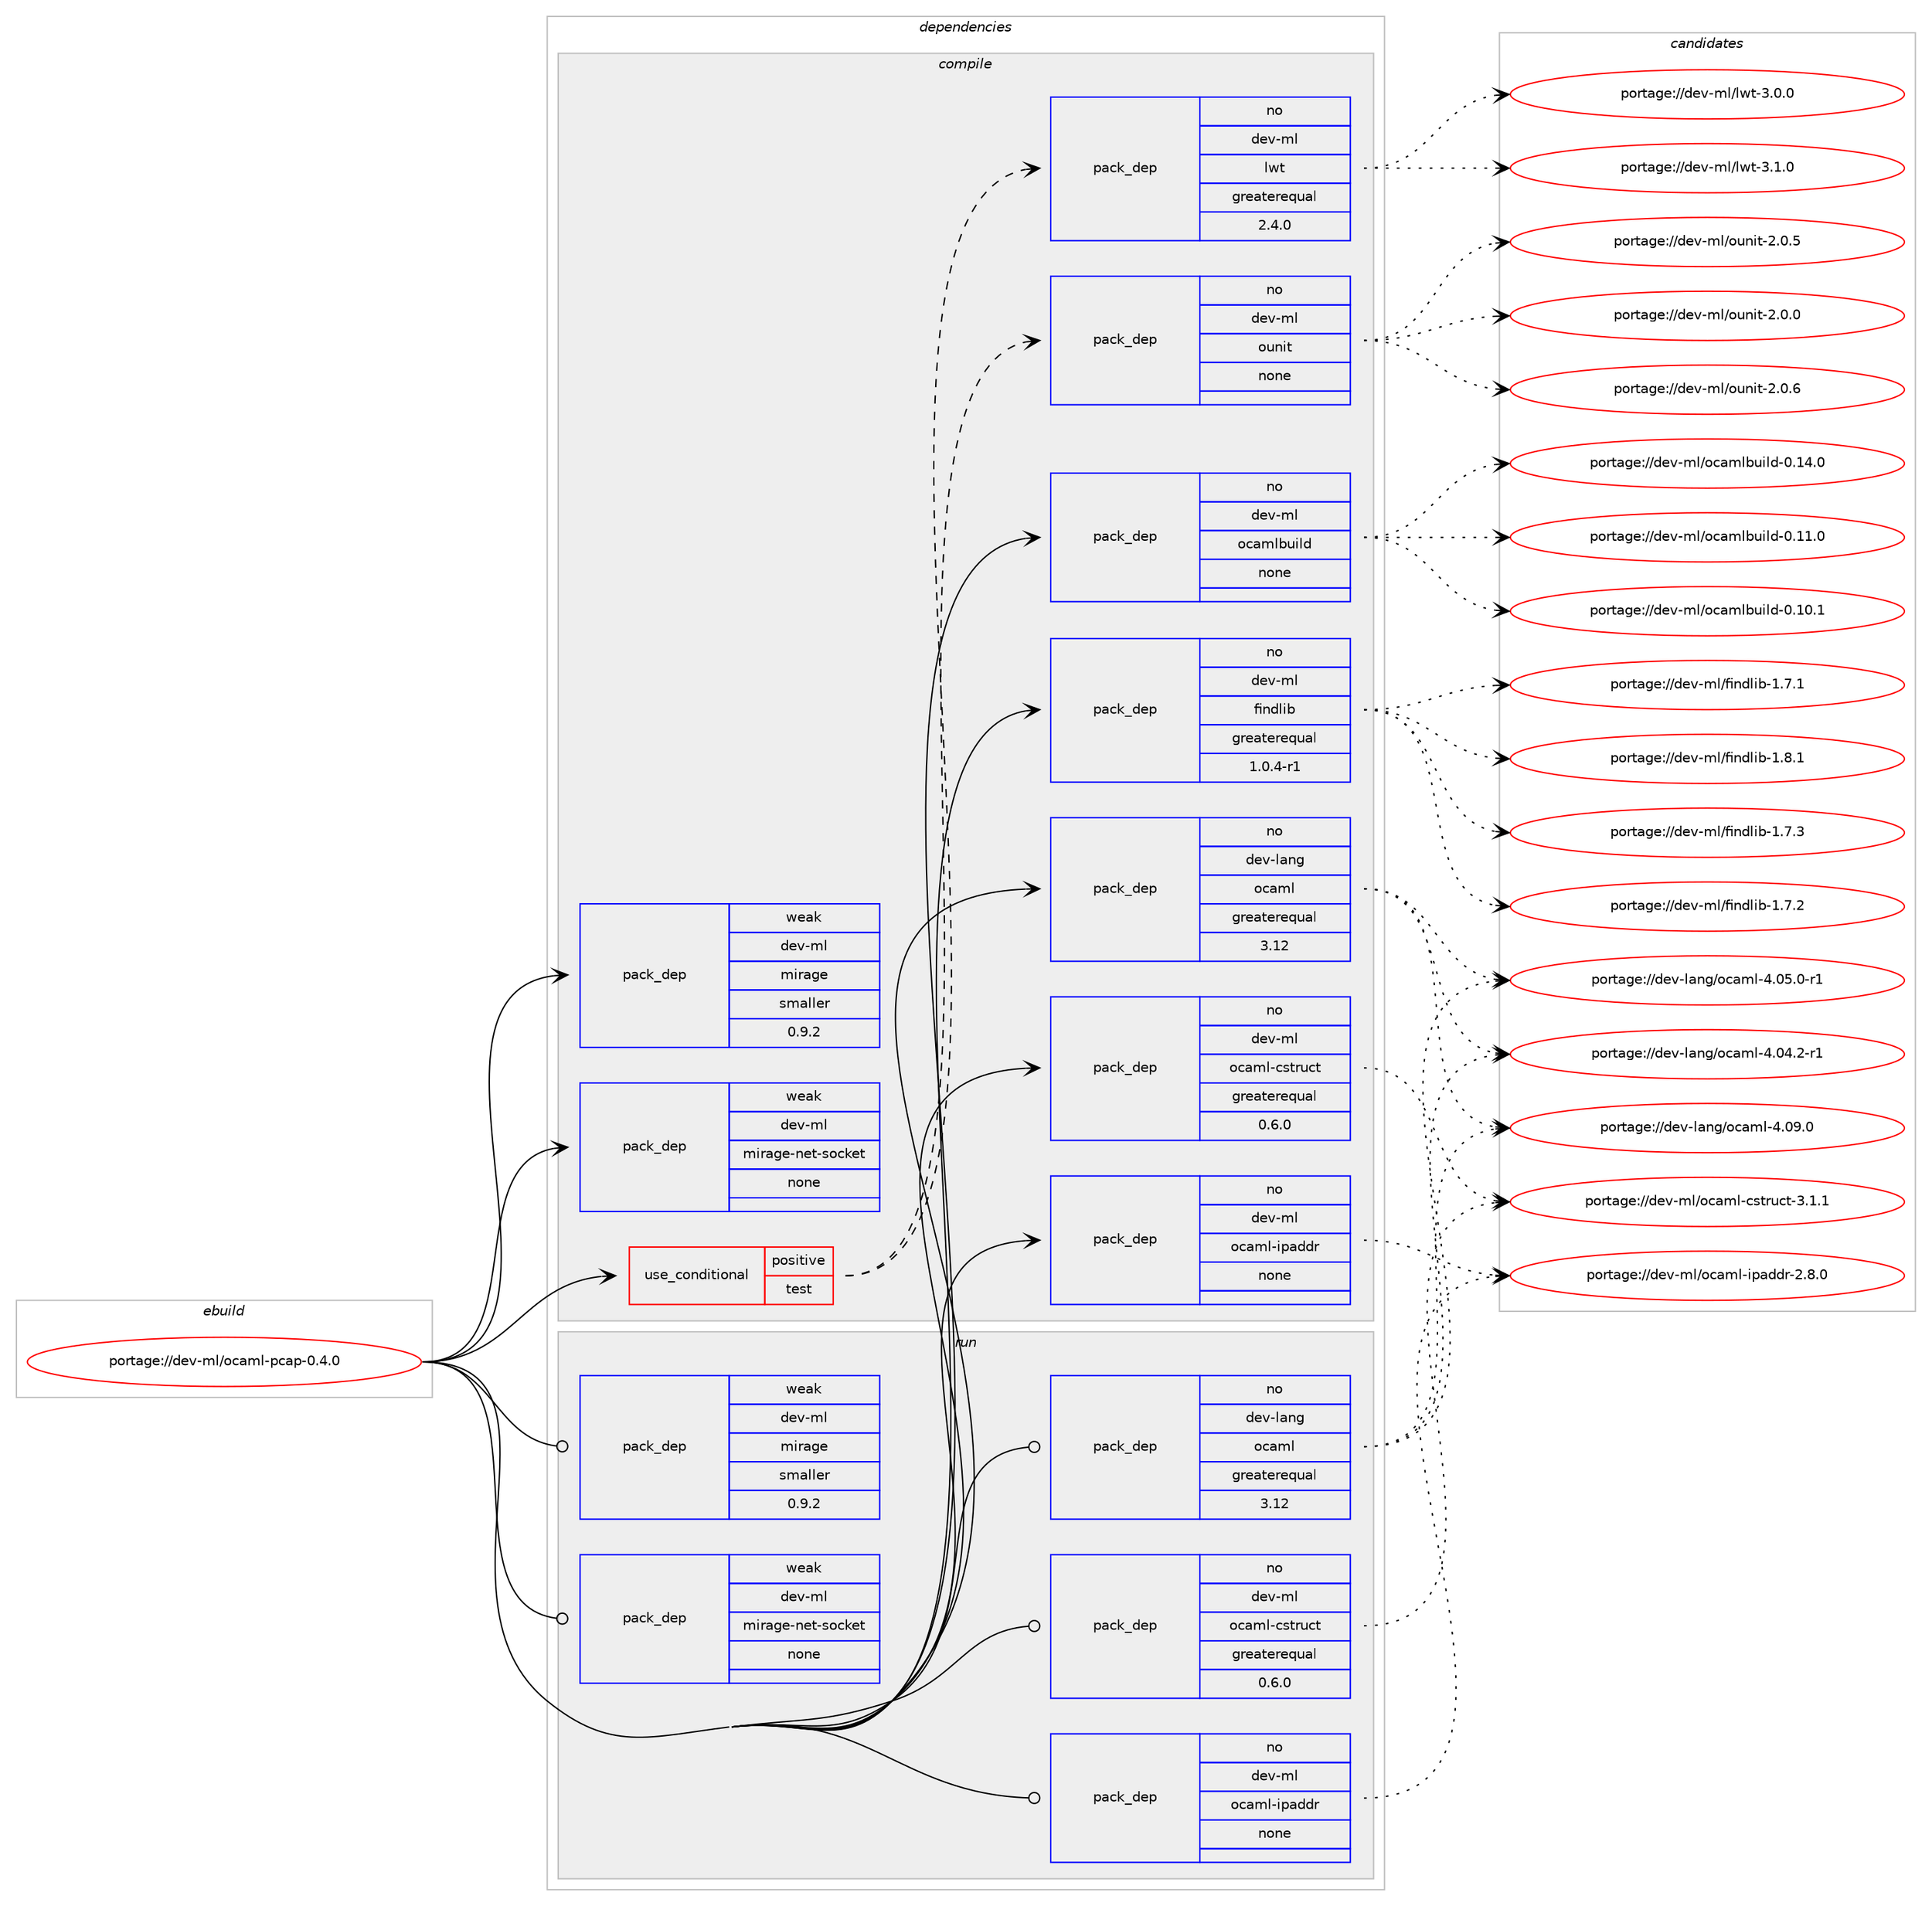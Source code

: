 digraph prolog {

# *************
# Graph options
# *************

newrank=true;
concentrate=true;
compound=true;
graph [rankdir=LR,fontname=Helvetica,fontsize=10,ranksep=1.5];#, ranksep=2.5, nodesep=0.2];
edge  [arrowhead=vee];
node  [fontname=Helvetica,fontsize=10];

# **********
# The ebuild
# **********

subgraph cluster_leftcol {
color=gray;
label=<<i>ebuild</i>>;
id [label="portage://dev-ml/ocaml-pcap-0.4.0", color=red, width=4, href="../dev-ml/ocaml-pcap-0.4.0.svg"];
}

# ****************
# The dependencies
# ****************

subgraph cluster_midcol {
color=gray;
label=<<i>dependencies</i>>;
subgraph cluster_compile {
fillcolor="#eeeeee";
style=filled;
label=<<i>compile</i>>;
subgraph cond122868 {
dependency502604 [label=<<TABLE BORDER="0" CELLBORDER="1" CELLSPACING="0" CELLPADDING="4"><TR><TD ROWSPAN="3" CELLPADDING="10">use_conditional</TD></TR><TR><TD>positive</TD></TR><TR><TD>test</TD></TR></TABLE>>, shape=none, color=red];
subgraph pack374626 {
dependency502605 [label=<<TABLE BORDER="0" CELLBORDER="1" CELLSPACING="0" CELLPADDING="4" WIDTH="220"><TR><TD ROWSPAN="6" CELLPADDING="30">pack_dep</TD></TR><TR><TD WIDTH="110">no</TD></TR><TR><TD>dev-ml</TD></TR><TR><TD>ounit</TD></TR><TR><TD>none</TD></TR><TR><TD></TD></TR></TABLE>>, shape=none, color=blue];
}
dependency502604:e -> dependency502605:w [weight=20,style="dashed",arrowhead="vee"];
subgraph pack374627 {
dependency502606 [label=<<TABLE BORDER="0" CELLBORDER="1" CELLSPACING="0" CELLPADDING="4" WIDTH="220"><TR><TD ROWSPAN="6" CELLPADDING="30">pack_dep</TD></TR><TR><TD WIDTH="110">no</TD></TR><TR><TD>dev-ml</TD></TR><TR><TD>lwt</TD></TR><TR><TD>greaterequal</TD></TR><TR><TD>2.4.0</TD></TR></TABLE>>, shape=none, color=blue];
}
dependency502604:e -> dependency502606:w [weight=20,style="dashed",arrowhead="vee"];
}
id:e -> dependency502604:w [weight=20,style="solid",arrowhead="vee"];
subgraph pack374628 {
dependency502607 [label=<<TABLE BORDER="0" CELLBORDER="1" CELLSPACING="0" CELLPADDING="4" WIDTH="220"><TR><TD ROWSPAN="6" CELLPADDING="30">pack_dep</TD></TR><TR><TD WIDTH="110">no</TD></TR><TR><TD>dev-lang</TD></TR><TR><TD>ocaml</TD></TR><TR><TD>greaterequal</TD></TR><TR><TD>3.12</TD></TR></TABLE>>, shape=none, color=blue];
}
id:e -> dependency502607:w [weight=20,style="solid",arrowhead="vee"];
subgraph pack374629 {
dependency502608 [label=<<TABLE BORDER="0" CELLBORDER="1" CELLSPACING="0" CELLPADDING="4" WIDTH="220"><TR><TD ROWSPAN="6" CELLPADDING="30">pack_dep</TD></TR><TR><TD WIDTH="110">no</TD></TR><TR><TD>dev-ml</TD></TR><TR><TD>findlib</TD></TR><TR><TD>greaterequal</TD></TR><TR><TD>1.0.4-r1</TD></TR></TABLE>>, shape=none, color=blue];
}
id:e -> dependency502608:w [weight=20,style="solid",arrowhead="vee"];
subgraph pack374630 {
dependency502609 [label=<<TABLE BORDER="0" CELLBORDER="1" CELLSPACING="0" CELLPADDING="4" WIDTH="220"><TR><TD ROWSPAN="6" CELLPADDING="30">pack_dep</TD></TR><TR><TD WIDTH="110">no</TD></TR><TR><TD>dev-ml</TD></TR><TR><TD>ocaml-cstruct</TD></TR><TR><TD>greaterequal</TD></TR><TR><TD>0.6.0</TD></TR></TABLE>>, shape=none, color=blue];
}
id:e -> dependency502609:w [weight=20,style="solid",arrowhead="vee"];
subgraph pack374631 {
dependency502610 [label=<<TABLE BORDER="0" CELLBORDER="1" CELLSPACING="0" CELLPADDING="4" WIDTH="220"><TR><TD ROWSPAN="6" CELLPADDING="30">pack_dep</TD></TR><TR><TD WIDTH="110">no</TD></TR><TR><TD>dev-ml</TD></TR><TR><TD>ocaml-ipaddr</TD></TR><TR><TD>none</TD></TR><TR><TD></TD></TR></TABLE>>, shape=none, color=blue];
}
id:e -> dependency502610:w [weight=20,style="solid",arrowhead="vee"];
subgraph pack374632 {
dependency502611 [label=<<TABLE BORDER="0" CELLBORDER="1" CELLSPACING="0" CELLPADDING="4" WIDTH="220"><TR><TD ROWSPAN="6" CELLPADDING="30">pack_dep</TD></TR><TR><TD WIDTH="110">no</TD></TR><TR><TD>dev-ml</TD></TR><TR><TD>ocamlbuild</TD></TR><TR><TD>none</TD></TR><TR><TD></TD></TR></TABLE>>, shape=none, color=blue];
}
id:e -> dependency502611:w [weight=20,style="solid",arrowhead="vee"];
subgraph pack374633 {
dependency502612 [label=<<TABLE BORDER="0" CELLBORDER="1" CELLSPACING="0" CELLPADDING="4" WIDTH="220"><TR><TD ROWSPAN="6" CELLPADDING="30">pack_dep</TD></TR><TR><TD WIDTH="110">weak</TD></TR><TR><TD>dev-ml</TD></TR><TR><TD>mirage</TD></TR><TR><TD>smaller</TD></TR><TR><TD>0.9.2</TD></TR></TABLE>>, shape=none, color=blue];
}
id:e -> dependency502612:w [weight=20,style="solid",arrowhead="vee"];
subgraph pack374634 {
dependency502613 [label=<<TABLE BORDER="0" CELLBORDER="1" CELLSPACING="0" CELLPADDING="4" WIDTH="220"><TR><TD ROWSPAN="6" CELLPADDING="30">pack_dep</TD></TR><TR><TD WIDTH="110">weak</TD></TR><TR><TD>dev-ml</TD></TR><TR><TD>mirage-net-socket</TD></TR><TR><TD>none</TD></TR><TR><TD></TD></TR></TABLE>>, shape=none, color=blue];
}
id:e -> dependency502613:w [weight=20,style="solid",arrowhead="vee"];
}
subgraph cluster_compileandrun {
fillcolor="#eeeeee";
style=filled;
label=<<i>compile and run</i>>;
}
subgraph cluster_run {
fillcolor="#eeeeee";
style=filled;
label=<<i>run</i>>;
subgraph pack374635 {
dependency502614 [label=<<TABLE BORDER="0" CELLBORDER="1" CELLSPACING="0" CELLPADDING="4" WIDTH="220"><TR><TD ROWSPAN="6" CELLPADDING="30">pack_dep</TD></TR><TR><TD WIDTH="110">no</TD></TR><TR><TD>dev-lang</TD></TR><TR><TD>ocaml</TD></TR><TR><TD>greaterequal</TD></TR><TR><TD>3.12</TD></TR></TABLE>>, shape=none, color=blue];
}
id:e -> dependency502614:w [weight=20,style="solid",arrowhead="odot"];
subgraph pack374636 {
dependency502615 [label=<<TABLE BORDER="0" CELLBORDER="1" CELLSPACING="0" CELLPADDING="4" WIDTH="220"><TR><TD ROWSPAN="6" CELLPADDING="30">pack_dep</TD></TR><TR><TD WIDTH="110">no</TD></TR><TR><TD>dev-ml</TD></TR><TR><TD>ocaml-cstruct</TD></TR><TR><TD>greaterequal</TD></TR><TR><TD>0.6.0</TD></TR></TABLE>>, shape=none, color=blue];
}
id:e -> dependency502615:w [weight=20,style="solid",arrowhead="odot"];
subgraph pack374637 {
dependency502616 [label=<<TABLE BORDER="0" CELLBORDER="1" CELLSPACING="0" CELLPADDING="4" WIDTH="220"><TR><TD ROWSPAN="6" CELLPADDING="30">pack_dep</TD></TR><TR><TD WIDTH="110">no</TD></TR><TR><TD>dev-ml</TD></TR><TR><TD>ocaml-ipaddr</TD></TR><TR><TD>none</TD></TR><TR><TD></TD></TR></TABLE>>, shape=none, color=blue];
}
id:e -> dependency502616:w [weight=20,style="solid",arrowhead="odot"];
subgraph pack374638 {
dependency502617 [label=<<TABLE BORDER="0" CELLBORDER="1" CELLSPACING="0" CELLPADDING="4" WIDTH="220"><TR><TD ROWSPAN="6" CELLPADDING="30">pack_dep</TD></TR><TR><TD WIDTH="110">weak</TD></TR><TR><TD>dev-ml</TD></TR><TR><TD>mirage</TD></TR><TR><TD>smaller</TD></TR><TR><TD>0.9.2</TD></TR></TABLE>>, shape=none, color=blue];
}
id:e -> dependency502617:w [weight=20,style="solid",arrowhead="odot"];
subgraph pack374639 {
dependency502618 [label=<<TABLE BORDER="0" CELLBORDER="1" CELLSPACING="0" CELLPADDING="4" WIDTH="220"><TR><TD ROWSPAN="6" CELLPADDING="30">pack_dep</TD></TR><TR><TD WIDTH="110">weak</TD></TR><TR><TD>dev-ml</TD></TR><TR><TD>mirage-net-socket</TD></TR><TR><TD>none</TD></TR><TR><TD></TD></TR></TABLE>>, shape=none, color=blue];
}
id:e -> dependency502618:w [weight=20,style="solid",arrowhead="odot"];
}
}

# **************
# The candidates
# **************

subgraph cluster_choices {
rank=same;
color=gray;
label=<<i>candidates</i>>;

subgraph choice374626 {
color=black;
nodesep=1;
choice1001011184510910847111117110105116455046484654 [label="portage://dev-ml/ounit-2.0.6", color=red, width=4,href="../dev-ml/ounit-2.0.6.svg"];
choice1001011184510910847111117110105116455046484653 [label="portage://dev-ml/ounit-2.0.5", color=red, width=4,href="../dev-ml/ounit-2.0.5.svg"];
choice1001011184510910847111117110105116455046484648 [label="portage://dev-ml/ounit-2.0.0", color=red, width=4,href="../dev-ml/ounit-2.0.0.svg"];
dependency502605:e -> choice1001011184510910847111117110105116455046484654:w [style=dotted,weight="100"];
dependency502605:e -> choice1001011184510910847111117110105116455046484653:w [style=dotted,weight="100"];
dependency502605:e -> choice1001011184510910847111117110105116455046484648:w [style=dotted,weight="100"];
}
subgraph choice374627 {
color=black;
nodesep=1;
choice1001011184510910847108119116455146494648 [label="portage://dev-ml/lwt-3.1.0", color=red, width=4,href="../dev-ml/lwt-3.1.0.svg"];
choice1001011184510910847108119116455146484648 [label="portage://dev-ml/lwt-3.0.0", color=red, width=4,href="../dev-ml/lwt-3.0.0.svg"];
dependency502606:e -> choice1001011184510910847108119116455146494648:w [style=dotted,weight="100"];
dependency502606:e -> choice1001011184510910847108119116455146484648:w [style=dotted,weight="100"];
}
subgraph choice374628 {
color=black;
nodesep=1;
choice100101118451089711010347111999710910845524648574648 [label="portage://dev-lang/ocaml-4.09.0", color=red, width=4,href="../dev-lang/ocaml-4.09.0.svg"];
choice1001011184510897110103471119997109108455246485346484511449 [label="portage://dev-lang/ocaml-4.05.0-r1", color=red, width=4,href="../dev-lang/ocaml-4.05.0-r1.svg"];
choice1001011184510897110103471119997109108455246485246504511449 [label="portage://dev-lang/ocaml-4.04.2-r1", color=red, width=4,href="../dev-lang/ocaml-4.04.2-r1.svg"];
dependency502607:e -> choice100101118451089711010347111999710910845524648574648:w [style=dotted,weight="100"];
dependency502607:e -> choice1001011184510897110103471119997109108455246485346484511449:w [style=dotted,weight="100"];
dependency502607:e -> choice1001011184510897110103471119997109108455246485246504511449:w [style=dotted,weight="100"];
}
subgraph choice374629 {
color=black;
nodesep=1;
choice100101118451091084710210511010010810598454946564649 [label="portage://dev-ml/findlib-1.8.1", color=red, width=4,href="../dev-ml/findlib-1.8.1.svg"];
choice100101118451091084710210511010010810598454946554651 [label="portage://dev-ml/findlib-1.7.3", color=red, width=4,href="../dev-ml/findlib-1.7.3.svg"];
choice100101118451091084710210511010010810598454946554650 [label="portage://dev-ml/findlib-1.7.2", color=red, width=4,href="../dev-ml/findlib-1.7.2.svg"];
choice100101118451091084710210511010010810598454946554649 [label="portage://dev-ml/findlib-1.7.1", color=red, width=4,href="../dev-ml/findlib-1.7.1.svg"];
dependency502608:e -> choice100101118451091084710210511010010810598454946564649:w [style=dotted,weight="100"];
dependency502608:e -> choice100101118451091084710210511010010810598454946554651:w [style=dotted,weight="100"];
dependency502608:e -> choice100101118451091084710210511010010810598454946554650:w [style=dotted,weight="100"];
dependency502608:e -> choice100101118451091084710210511010010810598454946554649:w [style=dotted,weight="100"];
}
subgraph choice374630 {
color=black;
nodesep=1;
choice10010111845109108471119997109108459911511611411799116455146494649 [label="portage://dev-ml/ocaml-cstruct-3.1.1", color=red, width=4,href="../dev-ml/ocaml-cstruct-3.1.1.svg"];
dependency502609:e -> choice10010111845109108471119997109108459911511611411799116455146494649:w [style=dotted,weight="100"];
}
subgraph choice374631 {
color=black;
nodesep=1;
choice100101118451091084711199971091084510511297100100114455046564648 [label="portage://dev-ml/ocaml-ipaddr-2.8.0", color=red, width=4,href="../dev-ml/ocaml-ipaddr-2.8.0.svg"];
dependency502610:e -> choice100101118451091084711199971091084510511297100100114455046564648:w [style=dotted,weight="100"];
}
subgraph choice374632 {
color=black;
nodesep=1;
choice100101118451091084711199971091089811710510810045484649524648 [label="portage://dev-ml/ocamlbuild-0.14.0", color=red, width=4,href="../dev-ml/ocamlbuild-0.14.0.svg"];
choice100101118451091084711199971091089811710510810045484649494648 [label="portage://dev-ml/ocamlbuild-0.11.0", color=red, width=4,href="../dev-ml/ocamlbuild-0.11.0.svg"];
choice100101118451091084711199971091089811710510810045484649484649 [label="portage://dev-ml/ocamlbuild-0.10.1", color=red, width=4,href="../dev-ml/ocamlbuild-0.10.1.svg"];
dependency502611:e -> choice100101118451091084711199971091089811710510810045484649524648:w [style=dotted,weight="100"];
dependency502611:e -> choice100101118451091084711199971091089811710510810045484649494648:w [style=dotted,weight="100"];
dependency502611:e -> choice100101118451091084711199971091089811710510810045484649484649:w [style=dotted,weight="100"];
}
subgraph choice374633 {
color=black;
nodesep=1;
}
subgraph choice374634 {
color=black;
nodesep=1;
}
subgraph choice374635 {
color=black;
nodesep=1;
choice100101118451089711010347111999710910845524648574648 [label="portage://dev-lang/ocaml-4.09.0", color=red, width=4,href="../dev-lang/ocaml-4.09.0.svg"];
choice1001011184510897110103471119997109108455246485346484511449 [label="portage://dev-lang/ocaml-4.05.0-r1", color=red, width=4,href="../dev-lang/ocaml-4.05.0-r1.svg"];
choice1001011184510897110103471119997109108455246485246504511449 [label="portage://dev-lang/ocaml-4.04.2-r1", color=red, width=4,href="../dev-lang/ocaml-4.04.2-r1.svg"];
dependency502614:e -> choice100101118451089711010347111999710910845524648574648:w [style=dotted,weight="100"];
dependency502614:e -> choice1001011184510897110103471119997109108455246485346484511449:w [style=dotted,weight="100"];
dependency502614:e -> choice1001011184510897110103471119997109108455246485246504511449:w [style=dotted,weight="100"];
}
subgraph choice374636 {
color=black;
nodesep=1;
choice10010111845109108471119997109108459911511611411799116455146494649 [label="portage://dev-ml/ocaml-cstruct-3.1.1", color=red, width=4,href="../dev-ml/ocaml-cstruct-3.1.1.svg"];
dependency502615:e -> choice10010111845109108471119997109108459911511611411799116455146494649:w [style=dotted,weight="100"];
}
subgraph choice374637 {
color=black;
nodesep=1;
choice100101118451091084711199971091084510511297100100114455046564648 [label="portage://dev-ml/ocaml-ipaddr-2.8.0", color=red, width=4,href="../dev-ml/ocaml-ipaddr-2.8.0.svg"];
dependency502616:e -> choice100101118451091084711199971091084510511297100100114455046564648:w [style=dotted,weight="100"];
}
subgraph choice374638 {
color=black;
nodesep=1;
}
subgraph choice374639 {
color=black;
nodesep=1;
}
}

}
